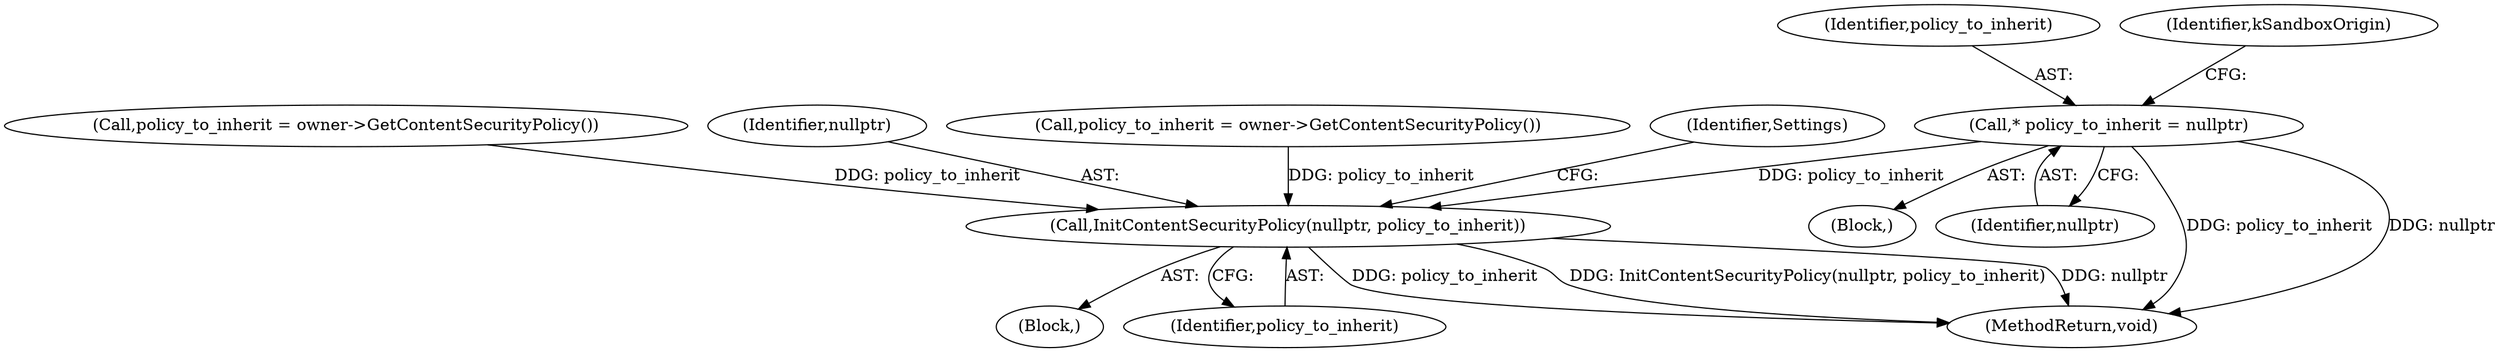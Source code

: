 digraph "1_Chrome_d683fb12566eaec180ee0e0506288f46cc7a43e7_0@del" {
"1000145" [label="(Call,* policy_to_inherit = nullptr)"];
"1000228" [label="(Call,InitContentSecurityPolicy(nullptr, policy_to_inherit))"];
"1000228" [label="(Call,InitContentSecurityPolicy(nullptr, policy_to_inherit))"];
"1000173" [label="(Call,policy_to_inherit = owner->GetContentSecurityPolicy())"];
"1000265" [label="(MethodReturn,void)"];
"1000146" [label="(Identifier,policy_to_inherit)"];
"1000227" [label="(Block,)"];
"1000147" [label="(Identifier,nullptr)"];
"1000229" [label="(Identifier,nullptr)"];
"1000192" [label="(Call,policy_to_inherit = owner->GetContentSecurityPolicy())"];
"1000145" [label="(Call,* policy_to_inherit = nullptr)"];
"1000230" [label="(Identifier,policy_to_inherit)"];
"1000234" [label="(Identifier,Settings)"];
"1000150" [label="(Identifier,kSandboxOrigin)"];
"1000102" [label="(Block,)"];
"1000145" -> "1000102"  [label="AST: "];
"1000145" -> "1000147"  [label="CFG: "];
"1000146" -> "1000145"  [label="AST: "];
"1000147" -> "1000145"  [label="AST: "];
"1000150" -> "1000145"  [label="CFG: "];
"1000145" -> "1000265"  [label="DDG: policy_to_inherit"];
"1000145" -> "1000265"  [label="DDG: nullptr"];
"1000145" -> "1000228"  [label="DDG: policy_to_inherit"];
"1000228" -> "1000227"  [label="AST: "];
"1000228" -> "1000230"  [label="CFG: "];
"1000229" -> "1000228"  [label="AST: "];
"1000230" -> "1000228"  [label="AST: "];
"1000234" -> "1000228"  [label="CFG: "];
"1000228" -> "1000265"  [label="DDG: InitContentSecurityPolicy(nullptr, policy_to_inherit)"];
"1000228" -> "1000265"  [label="DDG: nullptr"];
"1000228" -> "1000265"  [label="DDG: policy_to_inherit"];
"1000192" -> "1000228"  [label="DDG: policy_to_inherit"];
"1000173" -> "1000228"  [label="DDG: policy_to_inherit"];
}
